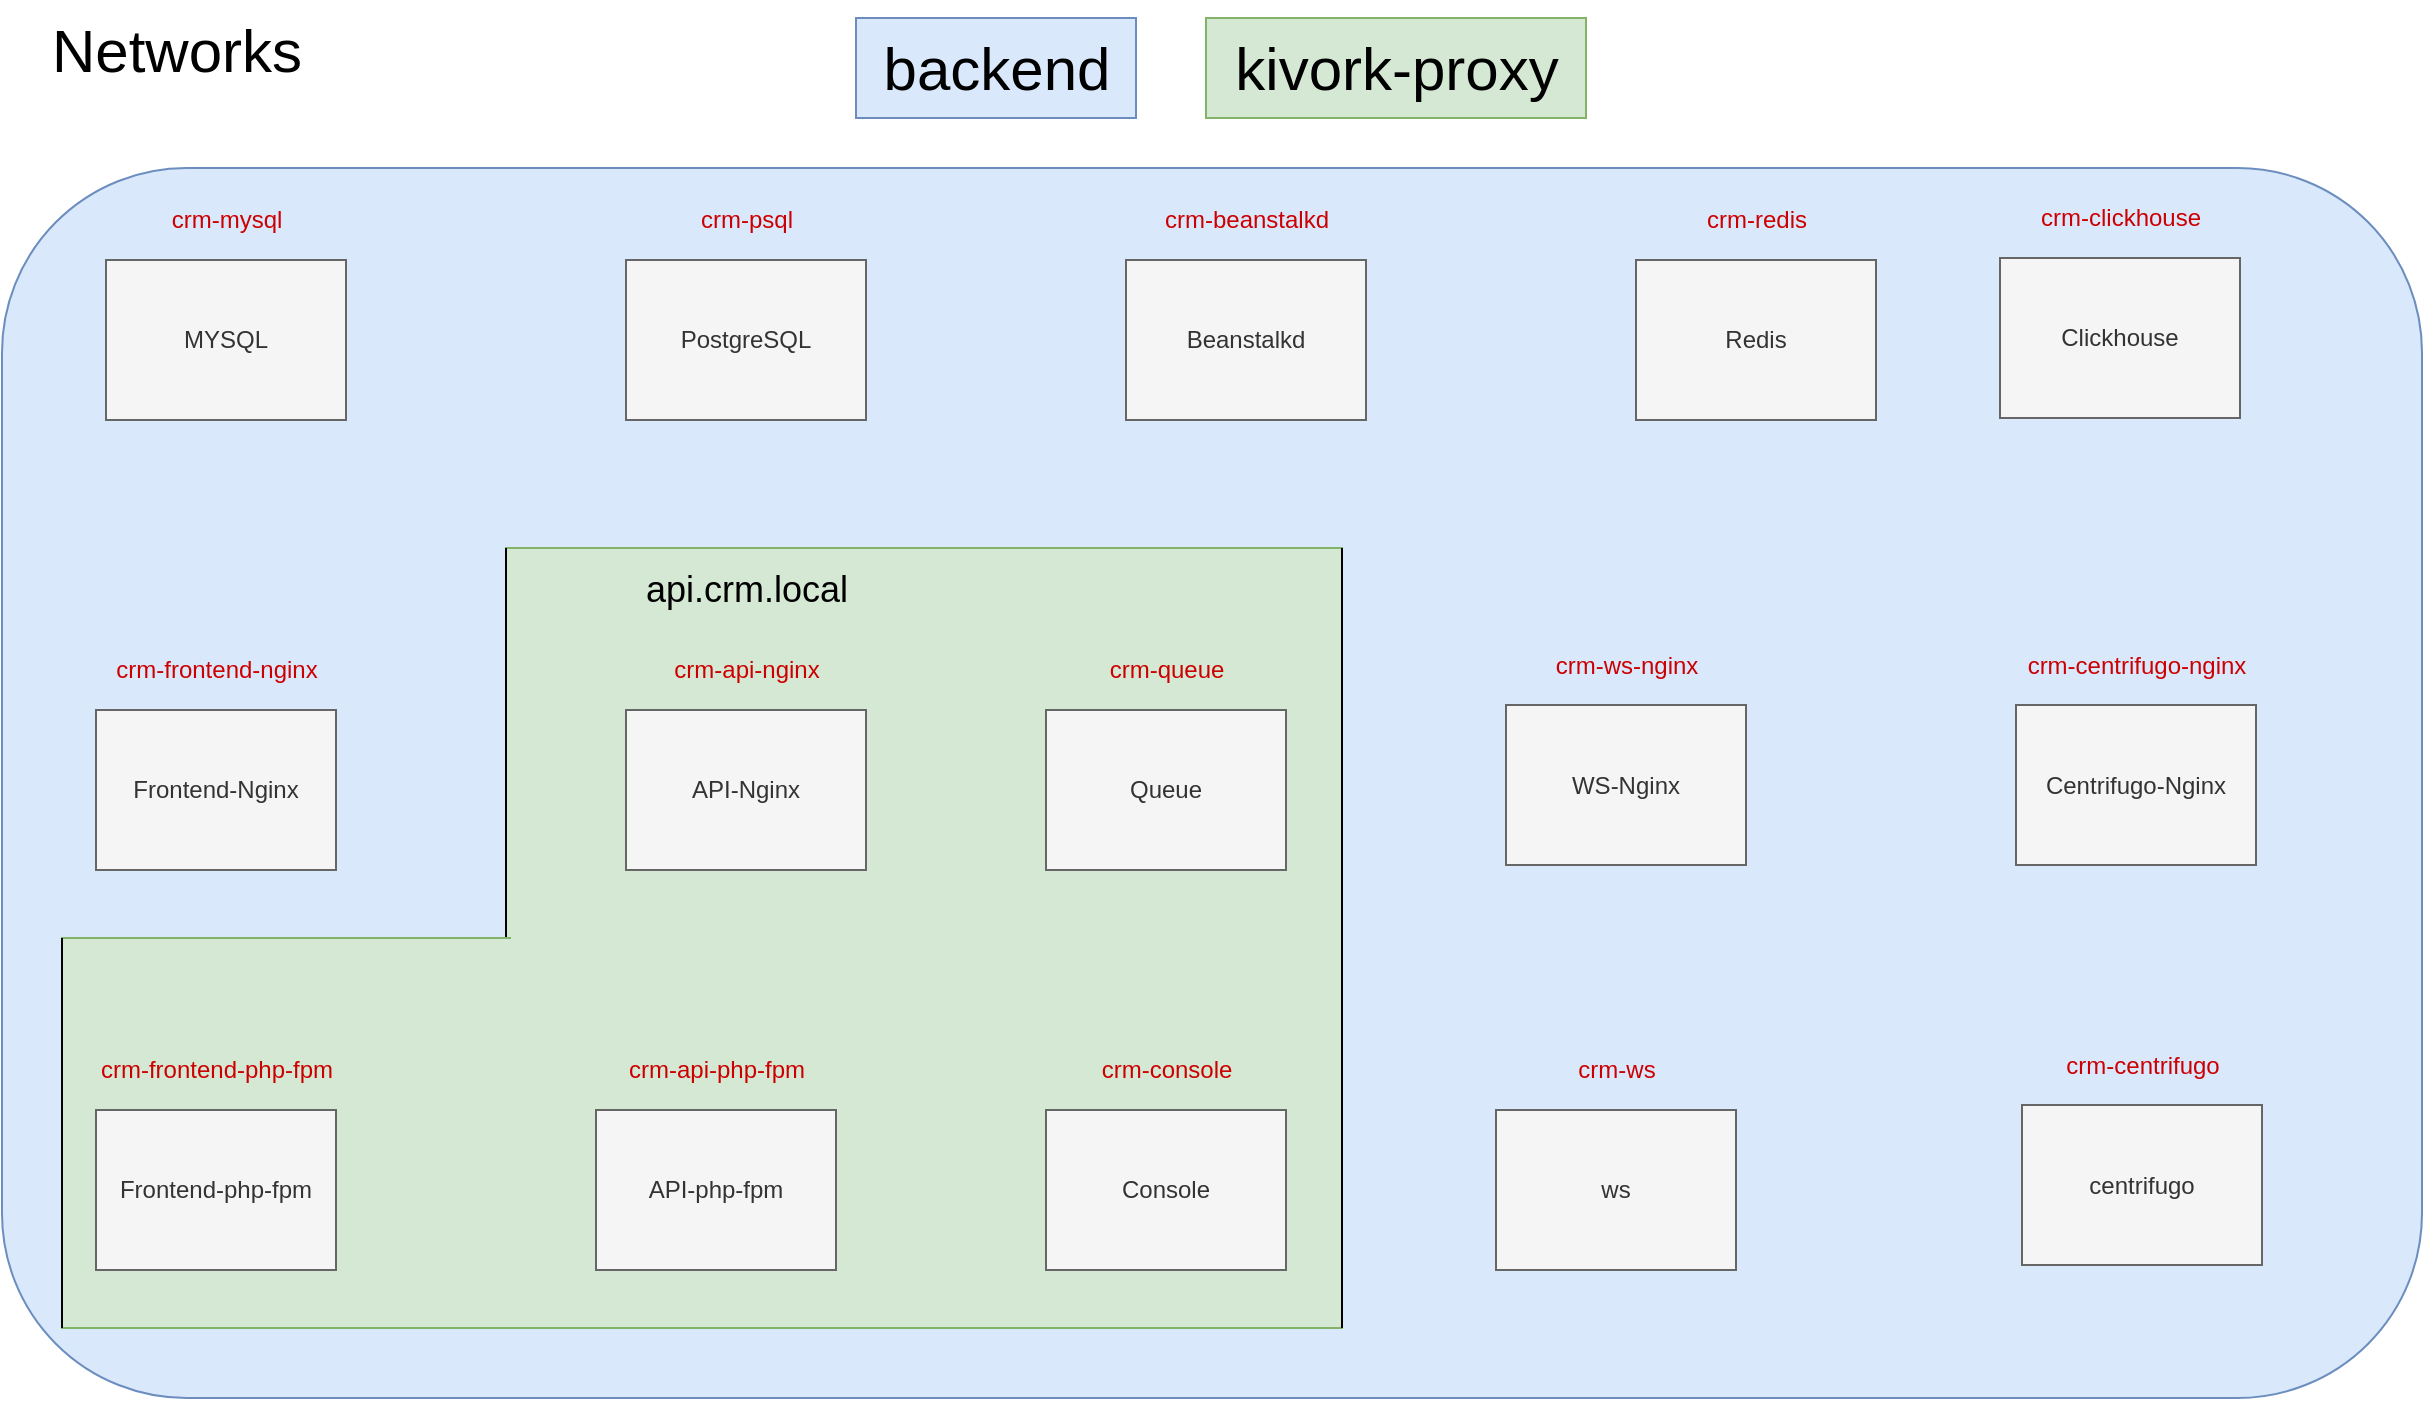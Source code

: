 <mxfile version="20.2.4" type="device"><diagram id="E0Vr9dG6CmCnVIlo4Czc" name="Page-1"><mxGraphModel dx="1355" dy="952" grid="1" gridSize="10" guides="1" tooltips="1" connect="1" arrows="1" fold="1" page="1" pageScale="1" pageWidth="827" pageHeight="1169" math="0" shadow="0"><root><mxCell id="0"/><mxCell id="1" parent="0"/><mxCell id="YYuPmb1FS0gy9m1HZczd-1" value="" style="rounded=1;whiteSpace=wrap;html=1;fillColor=#dae8fc;strokeColor=#6c8ebf;" parent="1" vertex="1"><mxGeometry x="28" y="194" width="1210" height="615" as="geometry"/></mxCell><mxCell id="IavHW_G_SJpyDloNMZ1V-1" value="MYSQL" style="rounded=0;whiteSpace=wrap;html=1;fillColor=#f5f5f5;fontColor=#333333;strokeColor=#666666;" parent="1" vertex="1"><mxGeometry x="80" y="240" width="120" height="80" as="geometry"/></mxCell><mxCell id="IavHW_G_SJpyDloNMZ1V-4" value="crm-mysql" style="text;html=1;align=center;verticalAlign=middle;resizable=0;points=[];autosize=1;strokeColor=none;fillColor=none;fontColor=#CC0000;" parent="1" vertex="1"><mxGeometry x="100" y="205" width="80" height="30" as="geometry"/></mxCell><mxCell id="IavHW_G_SJpyDloNMZ1V-5" value="PostgreSQL" style="rounded=0;whiteSpace=wrap;html=1;fillColor=#f5f5f5;fontColor=#333333;strokeColor=#666666;" parent="1" vertex="1"><mxGeometry x="340" y="240" width="120" height="80" as="geometry"/></mxCell><mxCell id="IavHW_G_SJpyDloNMZ1V-8" value="crm-psql" style="text;html=1;align=center;verticalAlign=middle;resizable=0;points=[];autosize=1;strokeColor=none;fillColor=none;fontColor=#CC0000;" parent="1" vertex="1"><mxGeometry x="365" y="205" width="70" height="30" as="geometry"/></mxCell><mxCell id="IavHW_G_SJpyDloNMZ1V-9" value="Beanstalkd" style="rounded=0;whiteSpace=wrap;html=1;fillColor=#f5f5f5;fontColor=#333333;strokeColor=#666666;" parent="1" vertex="1"><mxGeometry x="590" y="240" width="120" height="80" as="geometry"/></mxCell><mxCell id="IavHW_G_SJpyDloNMZ1V-12" value="crm-beanstalkd" style="text;html=1;align=center;verticalAlign=middle;resizable=0;points=[];autosize=1;strokeColor=none;fillColor=none;fontColor=#CC0000;" parent="1" vertex="1"><mxGeometry x="595" y="205" width="110" height="30" as="geometry"/></mxCell><mxCell id="IavHW_G_SJpyDloNMZ1V-13" value="Redis" style="rounded=0;whiteSpace=wrap;html=1;fillColor=#f5f5f5;fontColor=#333333;strokeColor=#666666;" parent="1" vertex="1"><mxGeometry x="845" y="240" width="120" height="80" as="geometry"/></mxCell><mxCell id="IavHW_G_SJpyDloNMZ1V-16" value="crm-redis" style="text;html=1;align=center;verticalAlign=middle;resizable=0;points=[];autosize=1;strokeColor=none;fillColor=none;fontColor=#CC0000;" parent="1" vertex="1"><mxGeometry x="870" y="205" width="70" height="30" as="geometry"/></mxCell><mxCell id="IavHW_G_SJpyDloNMZ1V-17" value="Networks" style="text;html=1;align=center;verticalAlign=middle;resizable=0;points=[];autosize=1;strokeColor=none;fillColor=none;fontColor=#000000;fontSize=30;" parent="1" vertex="1"><mxGeometry x="40" y="110" width="150" height="50" as="geometry"/></mxCell><mxCell id="IavHW_G_SJpyDloNMZ1V-22" value="Frontend-Nginx" style="rounded=0;whiteSpace=wrap;html=1;fillColor=#f5f5f5;fontColor=#333333;strokeColor=#666666;" parent="1" vertex="1"><mxGeometry x="75" y="465" width="120" height="80" as="geometry"/></mxCell><mxCell id="IavHW_G_SJpyDloNMZ1V-25" value="crm-frontend-nginx" style="text;html=1;align=center;verticalAlign=middle;resizable=0;points=[];autosize=1;strokeColor=none;fillColor=none;fontColor=#CC0000;" parent="1" vertex="1"><mxGeometry x="75" y="430" width="120" height="30" as="geometry"/></mxCell><mxCell id="IavHW_G_SJpyDloNMZ1V-35" value="WS-Nginx" style="rounded=0;whiteSpace=wrap;html=1;fillColor=#f5f5f5;fontColor=#333333;strokeColor=#666666;" parent="1" vertex="1"><mxGeometry x="780" y="462.5" width="120" height="80" as="geometry"/></mxCell><mxCell id="IavHW_G_SJpyDloNMZ1V-38" value="crm-ws-nginx" style="text;html=1;align=center;verticalAlign=middle;resizable=0;points=[];autosize=1;strokeColor=none;fillColor=none;fontColor=#CC0000;" parent="1" vertex="1"><mxGeometry x="795" y="427.5" width="90" height="30" as="geometry"/></mxCell><mxCell id="IavHW_G_SJpyDloNMZ1V-40" value="Centrifugo-Nginx" style="rounded=0;whiteSpace=wrap;html=1;fillColor=#f5f5f5;fontColor=#333333;strokeColor=#666666;" parent="1" vertex="1"><mxGeometry x="1035" y="462.5" width="120" height="80" as="geometry"/></mxCell><mxCell id="IavHW_G_SJpyDloNMZ1V-43" value="crm-centrifugo-nginx" style="text;html=1;align=center;verticalAlign=middle;resizable=0;points=[];autosize=1;strokeColor=none;fillColor=none;fontColor=#CC0000;" parent="1" vertex="1"><mxGeometry x="1030" y="427.5" width="130" height="30" as="geometry"/></mxCell><mxCell id="IavHW_G_SJpyDloNMZ1V-60" value="ws" style="rounded=0;whiteSpace=wrap;html=1;fillColor=#f5f5f5;fontColor=#333333;strokeColor=#666666;" parent="1" vertex="1"><mxGeometry x="775" y="665" width="120" height="80" as="geometry"/></mxCell><mxCell id="IavHW_G_SJpyDloNMZ1V-61" value="crm-ws" style="text;html=1;align=center;verticalAlign=middle;resizable=0;points=[];autosize=1;strokeColor=none;fillColor=none;fontColor=#CC0000;" parent="1" vertex="1"><mxGeometry x="805" y="630" width="60" height="30" as="geometry"/></mxCell><mxCell id="IavHW_G_SJpyDloNMZ1V-63" value="centrifugo" style="rounded=0;whiteSpace=wrap;html=1;fillColor=#f5f5f5;fontColor=#333333;strokeColor=#666666;" parent="1" vertex="1"><mxGeometry x="1038" y="662.5" width="120" height="80" as="geometry"/></mxCell><mxCell id="IavHW_G_SJpyDloNMZ1V-64" value="crm-centrifugo" style="text;html=1;align=center;verticalAlign=middle;resizable=0;points=[];autosize=1;strokeColor=none;fillColor=none;fontColor=#CC0000;" parent="1" vertex="1"><mxGeometry x="1048" y="627.5" width="100" height="30" as="geometry"/></mxCell><mxCell id="YYuPmb1FS0gy9m1HZczd-7" value="" style="shape=partialRectangle;whiteSpace=wrap;html=1;left=0;right=0;fillColor=#d5e8d4;strokeColor=#82b366;" parent="1" vertex="1"><mxGeometry x="280" y="384" width="418" height="390" as="geometry"/></mxCell><mxCell id="YYuPmb1FS0gy9m1HZczd-13" value="" style="endArrow=none;html=1;rounded=0;entryX=1;entryY=0;entryDx=0;entryDy=0;exitX=1;exitY=1;exitDx=0;exitDy=0;" parent="1" source="YYuPmb1FS0gy9m1HZczd-7" target="YYuPmb1FS0gy9m1HZczd-7" edge="1"><mxGeometry width="50" height="50" relative="1" as="geometry"><mxPoint x="590" y="490" as="sourcePoint"/><mxPoint x="640" y="440" as="targetPoint"/></mxGeometry></mxCell><mxCell id="YYuPmb1FS0gy9m1HZczd-14" value="" style="endArrow=none;html=1;rounded=0;entryX=0;entryY=0;entryDx=0;entryDy=0;exitX=0;exitY=0.5;exitDx=0;exitDy=0;" parent="1" source="YYuPmb1FS0gy9m1HZczd-7" target="YYuPmb1FS0gy9m1HZczd-7" edge="1"><mxGeometry width="50" height="50" relative="1" as="geometry"><mxPoint x="590" y="490" as="sourcePoint"/><mxPoint x="640" y="440" as="targetPoint"/></mxGeometry></mxCell><mxCell id="YYuPmb1FS0gy9m1HZczd-21" value="" style="shape=partialRectangle;whiteSpace=wrap;html=1;left=0;right=0;fillColor=#d5e8d4;strokeColor=#82b366;" parent="1" vertex="1"><mxGeometry x="58" y="579" width="224" height="195" as="geometry"/></mxCell><mxCell id="YYuPmb1FS0gy9m1HZczd-23" value="" style="endArrow=none;html=1;rounded=0;jumpSize=6;entryX=0;entryY=0;entryDx=0;entryDy=0;exitX=0;exitY=1;exitDx=0;exitDy=0;" parent="1" source="YYuPmb1FS0gy9m1HZczd-21" target="YYuPmb1FS0gy9m1HZczd-21" edge="1"><mxGeometry width="50" height="50" relative="1" as="geometry"><mxPoint x="65" y="610" as="sourcePoint"/><mxPoint x="115" y="560" as="targetPoint"/></mxGeometry></mxCell><mxCell id="IavHW_G_SJpyDloNMZ1V-27" value="API-Nginx" style="rounded=0;whiteSpace=wrap;html=1;fillColor=#f5f5f5;fontColor=#333333;strokeColor=#666666;" parent="1" vertex="1"><mxGeometry x="340" y="465" width="120" height="80" as="geometry"/></mxCell><mxCell id="IavHW_G_SJpyDloNMZ1V-30" value="crm-api-nginx" style="text;html=1;align=center;verticalAlign=middle;resizable=0;points=[];autosize=1;strokeColor=none;fillColor=none;fontColor=#CC0000;" parent="1" vertex="1"><mxGeometry x="350" y="430" width="100" height="30" as="geometry"/></mxCell><mxCell id="IavHW_G_SJpyDloNMZ1V-32" value="Queue" style="rounded=0;whiteSpace=wrap;html=1;fillColor=#f5f5f5;fontColor=#333333;strokeColor=#666666;" parent="1" vertex="1"><mxGeometry x="550" y="465" width="120" height="80" as="geometry"/></mxCell><mxCell id="IavHW_G_SJpyDloNMZ1V-33" value="crm-queue" style="text;html=1;align=center;verticalAlign=middle;resizable=0;points=[];autosize=1;strokeColor=none;fillColor=none;fontColor=#CC0000;" parent="1" vertex="1"><mxGeometry x="570" y="430" width="80" height="30" as="geometry"/></mxCell><mxCell id="IavHW_G_SJpyDloNMZ1V-46" value="&lt;font style=&quot;font-size: 18px;&quot;&gt;api.crm.local&lt;/font&gt;" style="text;html=1;align=center;verticalAlign=middle;resizable=0;points=[];autosize=1;strokeColor=none;fillColor=none;fontSize=30;fontColor=#000000;" parent="1" vertex="1"><mxGeometry x="340" y="375" width="120" height="50" as="geometry"/></mxCell><mxCell id="IavHW_G_SJpyDloNMZ1V-49" value="Frontend-php-fpm" style="rounded=0;whiteSpace=wrap;html=1;fillColor=#f5f5f5;fontColor=#333333;strokeColor=#666666;" parent="1" vertex="1"><mxGeometry x="75" y="665" width="120" height="80" as="geometry"/></mxCell><mxCell id="IavHW_G_SJpyDloNMZ1V-51" value="crm-frontend-php-fpm" style="text;html=1;align=center;verticalAlign=middle;resizable=0;points=[];autosize=1;strokeColor=none;fillColor=none;fontColor=#CC0000;" parent="1" vertex="1"><mxGeometry x="65" y="630" width="140" height="30" as="geometry"/></mxCell><mxCell id="IavHW_G_SJpyDloNMZ1V-53" value="API-php-fpm" style="rounded=0;whiteSpace=wrap;html=1;fillColor=#f5f5f5;fontColor=#333333;strokeColor=#666666;" parent="1" vertex="1"><mxGeometry x="325" y="665" width="120" height="80" as="geometry"/></mxCell><mxCell id="IavHW_G_SJpyDloNMZ1V-55" value="crm-api-php-fpm" style="text;html=1;align=center;verticalAlign=middle;resizable=0;points=[];autosize=1;strokeColor=none;fillColor=none;fontColor=#CC0000;" parent="1" vertex="1"><mxGeometry x="330" y="630" width="110" height="30" as="geometry"/></mxCell><mxCell id="IavHW_G_SJpyDloNMZ1V-57" value="Console" style="rounded=0;whiteSpace=wrap;html=1;fillColor=#f5f5f5;fontColor=#333333;strokeColor=#666666;" parent="1" vertex="1"><mxGeometry x="550" y="665" width="120" height="80" as="geometry"/></mxCell><mxCell id="IavHW_G_SJpyDloNMZ1V-58" value="crm-console" style="text;html=1;align=center;verticalAlign=middle;resizable=0;points=[];autosize=1;strokeColor=none;fillColor=none;fontColor=#CC0000;" parent="1" vertex="1"><mxGeometry x="565" y="630" width="90" height="30" as="geometry"/></mxCell><mxCell id="YYuPmb1FS0gy9m1HZczd-28" value="backend" style="text;html=1;align=center;verticalAlign=middle;resizable=0;points=[];autosize=1;strokeColor=#6c8ebf;fillColor=#dae8fc;fontSize=30;" parent="1" vertex="1"><mxGeometry x="455" y="119" width="140" height="50" as="geometry"/></mxCell><mxCell id="YYuPmb1FS0gy9m1HZczd-29" value="kivork-proxy" style="text;html=1;align=center;verticalAlign=middle;resizable=0;points=[];autosize=1;strokeColor=#82b366;fillColor=#d5e8d4;fontSize=30;" parent="1" vertex="1"><mxGeometry x="630" y="119" width="190" height="50" as="geometry"/></mxCell><mxCell id="OHaHBKl9l7A_mzG1Nhrd-1" value="Clickhouse" style="rounded=0;whiteSpace=wrap;html=1;fillColor=#f5f5f5;fontColor=#333333;strokeColor=#666666;" vertex="1" parent="1"><mxGeometry x="1027" y="239" width="120" height="80" as="geometry"/></mxCell><mxCell id="OHaHBKl9l7A_mzG1Nhrd-2" value="crm-clickhouse" style="text;html=1;align=center;verticalAlign=middle;resizable=0;points=[];autosize=1;strokeColor=none;fillColor=none;fontColor=#CC0000;" vertex="1" parent="1"><mxGeometry x="1037" y="204" width="100" height="30" as="geometry"/></mxCell></root></mxGraphModel></diagram></mxfile>